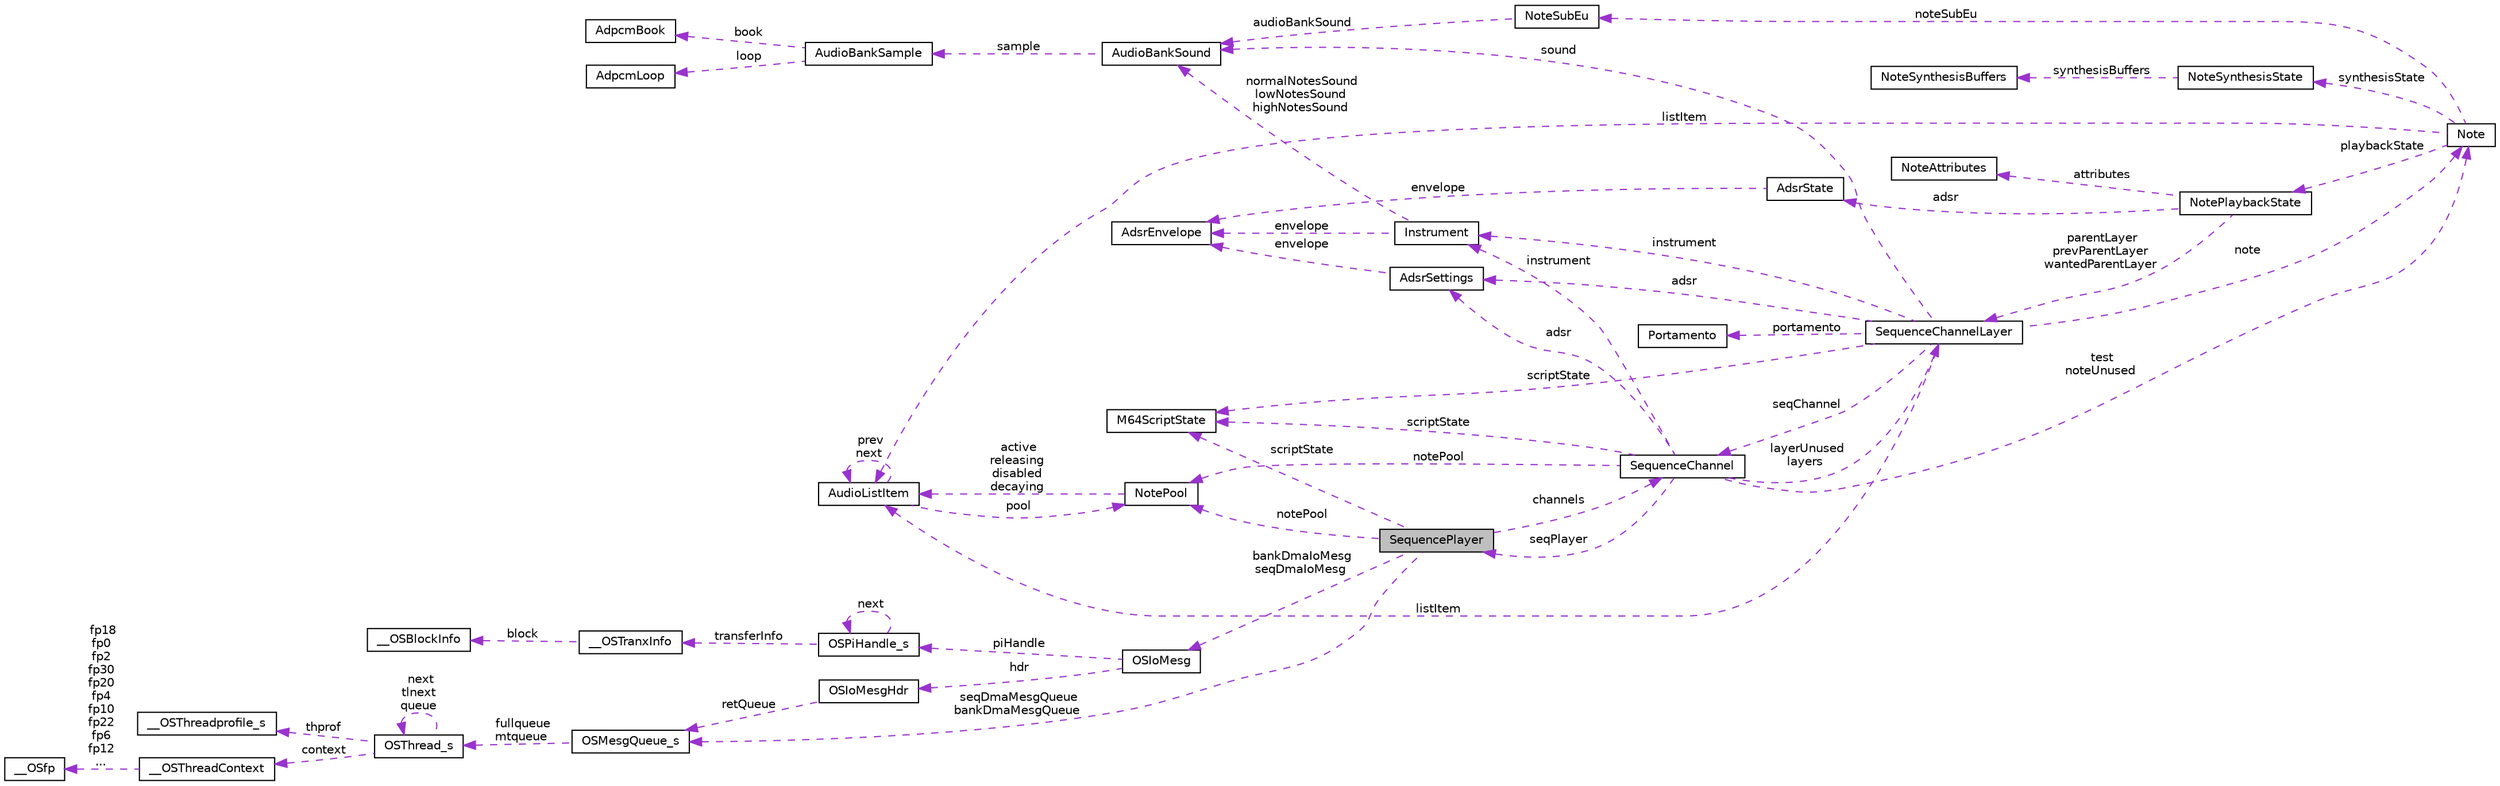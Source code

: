 digraph "SequencePlayer"
{
 // LATEX_PDF_SIZE
  edge [fontname="Helvetica",fontsize="10",labelfontname="Helvetica",labelfontsize="10"];
  node [fontname="Helvetica",fontsize="10",shape=record];
  rankdir="LR";
  Node1 [label="SequencePlayer",height=0.2,width=0.4,color="black", fillcolor="grey75", style="filled", fontcolor="black",tooltip=" "];
  Node2 -> Node1 [dir="back",color="darkorchid3",fontsize="10",style="dashed",label=" scriptState" ,fontname="Helvetica"];
  Node2 [label="M64ScriptState",height=0.2,width=0.4,color="black", fillcolor="white", style="filled",URL="$d2/dbe/structM64ScriptState.html",tooltip=" "];
  Node3 -> Node1 [dir="back",color="darkorchid3",fontsize="10",style="dashed",label=" channels" ,fontname="Helvetica"];
  Node3 [label="SequenceChannel",height=0.2,width=0.4,color="black", fillcolor="white", style="filled",URL="$d5/d58/structSequenceChannel.html",tooltip=" "];
  Node1 -> Node3 [dir="back",color="darkorchid3",fontsize="10",style="dashed",label=" seqPlayer" ,fontname="Helvetica"];
  Node2 -> Node3 [dir="back",color="darkorchid3",fontsize="10",style="dashed",label=" scriptState" ,fontname="Helvetica"];
  Node4 -> Node3 [dir="back",color="darkorchid3",fontsize="10",style="dashed",label=" instrument" ,fontname="Helvetica"];
  Node4 [label="Instrument",height=0.2,width=0.4,color="black", fillcolor="white", style="filled",URL="$d7/da0/structInstrument.html",tooltip=" "];
  Node5 -> Node4 [dir="back",color="darkorchid3",fontsize="10",style="dashed",label=" normalNotesSound\nlowNotesSound\nhighNotesSound" ,fontname="Helvetica"];
  Node5 [label="AudioBankSound",height=0.2,width=0.4,color="black", fillcolor="white", style="filled",URL="$d5/df4/structAudioBankSound.html",tooltip=" "];
  Node6 -> Node5 [dir="back",color="darkorchid3",fontsize="10",style="dashed",label=" sample" ,fontname="Helvetica"];
  Node6 [label="AudioBankSample",height=0.2,width=0.4,color="black", fillcolor="white", style="filled",URL="$d3/d6b/structAudioBankSample.html",tooltip=" "];
  Node7 -> Node6 [dir="back",color="darkorchid3",fontsize="10",style="dashed",label=" book" ,fontname="Helvetica"];
  Node7 [label="AdpcmBook",height=0.2,width=0.4,color="black", fillcolor="white", style="filled",URL="$d4/dc1/structAdpcmBook.html",tooltip=" "];
  Node8 -> Node6 [dir="back",color="darkorchid3",fontsize="10",style="dashed",label=" loop" ,fontname="Helvetica"];
  Node8 [label="AdpcmLoop",height=0.2,width=0.4,color="black", fillcolor="white", style="filled",URL="$de/d63/structAdpcmLoop.html",tooltip=" "];
  Node9 -> Node4 [dir="back",color="darkorchid3",fontsize="10",style="dashed",label=" envelope" ,fontname="Helvetica"];
  Node9 [label="AdsrEnvelope",height=0.2,width=0.4,color="black", fillcolor="white", style="filled",URL="$dd/d28/structAdsrEnvelope.html",tooltip=" "];
  Node10 -> Node3 [dir="back",color="darkorchid3",fontsize="10",style="dashed",label=" test\nnoteUnused" ,fontname="Helvetica"];
  Node10 [label="Note",height=0.2,width=0.4,color="black", fillcolor="white", style="filled",URL="$db/dfe/structNote.html",tooltip=" "];
  Node11 -> Node10 [dir="back",color="darkorchid3",fontsize="10",style="dashed",label=" synthesisState" ,fontname="Helvetica"];
  Node11 [label="NoteSynthesisState",height=0.2,width=0.4,color="black", fillcolor="white", style="filled",URL="$d1/d71/structNoteSynthesisState.html",tooltip=" "];
  Node12 -> Node11 [dir="back",color="darkorchid3",fontsize="10",style="dashed",label=" synthesisBuffers" ,fontname="Helvetica"];
  Node12 [label="NoteSynthesisBuffers",height=0.2,width=0.4,color="black", fillcolor="white", style="filled",URL="$d2/d02/structNoteSynthesisBuffers.html",tooltip=" "];
  Node13 -> Node10 [dir="back",color="darkorchid3",fontsize="10",style="dashed",label=" playbackState" ,fontname="Helvetica"];
  Node13 [label="NotePlaybackState",height=0.2,width=0.4,color="black", fillcolor="white", style="filled",URL="$dc/d74/structNotePlaybackState.html",tooltip=" "];
  Node14 -> Node13 [dir="back",color="darkorchid3",fontsize="10",style="dashed",label=" adsr" ,fontname="Helvetica"];
  Node14 [label="AdsrState",height=0.2,width=0.4,color="black", fillcolor="white", style="filled",URL="$dd/d3c/structAdsrState.html",tooltip=" "];
  Node9 -> Node14 [dir="back",color="darkorchid3",fontsize="10",style="dashed",label=" envelope" ,fontname="Helvetica"];
  Node15 -> Node13 [dir="back",color="darkorchid3",fontsize="10",style="dashed",label=" parentLayer\nprevParentLayer\nwantedParentLayer" ,fontname="Helvetica"];
  Node15 [label="SequenceChannelLayer",height=0.2,width=0.4,color="black", fillcolor="white", style="filled",URL="$d0/db5/structSequenceChannelLayer.html",tooltip=" "];
  Node5 -> Node15 [dir="back",color="darkorchid3",fontsize="10",style="dashed",label=" sound" ,fontname="Helvetica"];
  Node2 -> Node15 [dir="back",color="darkorchid3",fontsize="10",style="dashed",label=" scriptState" ,fontname="Helvetica"];
  Node4 -> Node15 [dir="back",color="darkorchid3",fontsize="10",style="dashed",label=" instrument" ,fontname="Helvetica"];
  Node10 -> Node15 [dir="back",color="darkorchid3",fontsize="10",style="dashed",label=" note" ,fontname="Helvetica"];
  Node3 -> Node15 [dir="back",color="darkorchid3",fontsize="10",style="dashed",label=" seqChannel" ,fontname="Helvetica"];
  Node16 -> Node15 [dir="back",color="darkorchid3",fontsize="10",style="dashed",label=" adsr" ,fontname="Helvetica"];
  Node16 [label="AdsrSettings",height=0.2,width=0.4,color="black", fillcolor="white", style="filled",URL="$d3/dcc/structAdsrSettings.html",tooltip=" "];
  Node9 -> Node16 [dir="back",color="darkorchid3",fontsize="10",style="dashed",label=" envelope" ,fontname="Helvetica"];
  Node17 -> Node15 [dir="back",color="darkorchid3",fontsize="10",style="dashed",label=" listItem" ,fontname="Helvetica"];
  Node17 [label="AudioListItem",height=0.2,width=0.4,color="black", fillcolor="white", style="filled",URL="$d5/ddf/structAudioListItem.html",tooltip=" "];
  Node17 -> Node17 [dir="back",color="darkorchid3",fontsize="10",style="dashed",label=" prev\nnext" ,fontname="Helvetica"];
  Node18 -> Node17 [dir="back",color="darkorchid3",fontsize="10",style="dashed",label=" pool" ,fontname="Helvetica"];
  Node18 [label="NotePool",height=0.2,width=0.4,color="black", fillcolor="white", style="filled",URL="$d6/daf/structNotePool.html",tooltip=" "];
  Node17 -> Node18 [dir="back",color="darkorchid3",fontsize="10",style="dashed",label=" active\nreleasing\ndisabled\ndecaying" ,fontname="Helvetica"];
  Node19 -> Node15 [dir="back",color="darkorchid3",fontsize="10",style="dashed",label=" portamento" ,fontname="Helvetica"];
  Node19 [label="Portamento",height=0.2,width=0.4,color="black", fillcolor="white", style="filled",URL="$d4/d18/structPortamento.html",tooltip=" "];
  Node20 -> Node13 [dir="back",color="darkorchid3",fontsize="10",style="dashed",label=" attributes" ,fontname="Helvetica"];
  Node20 [label="NoteAttributes",height=0.2,width=0.4,color="black", fillcolor="white", style="filled",URL="$db/d43/structNoteAttributes.html",tooltip=" "];
  Node17 -> Node10 [dir="back",color="darkorchid3",fontsize="10",style="dashed",label=" listItem" ,fontname="Helvetica"];
  Node21 -> Node10 [dir="back",color="darkorchid3",fontsize="10",style="dashed",label=" noteSubEu" ,fontname="Helvetica"];
  Node21 [label="NoteSubEu",height=0.2,width=0.4,color="black", fillcolor="white", style="filled",URL="$d9/d16/structNoteSubEu.html",tooltip=" "];
  Node5 -> Node21 [dir="back",color="darkorchid3",fontsize="10",style="dashed",label=" audioBankSound" ,fontname="Helvetica"];
  Node15 -> Node3 [dir="back",color="darkorchid3",fontsize="10",style="dashed",label=" layerUnused\nlayers" ,fontname="Helvetica"];
  Node16 -> Node3 [dir="back",color="darkorchid3",fontsize="10",style="dashed",label=" adsr" ,fontname="Helvetica"];
  Node18 -> Node3 [dir="back",color="darkorchid3",fontsize="10",style="dashed",label=" notePool" ,fontname="Helvetica"];
  Node22 -> Node1 [dir="back",color="darkorchid3",fontsize="10",style="dashed",label=" seqDmaMesgQueue\nbankDmaMesgQueue" ,fontname="Helvetica"];
  Node22 [label="OSMesgQueue_s",height=0.2,width=0.4,color="black", fillcolor="white", style="filled",URL="$dc/d50/structOSMesgQueue__s.html",tooltip=" "];
  Node23 -> Node22 [dir="back",color="darkorchid3",fontsize="10",style="dashed",label=" fullqueue\nmtqueue" ,fontname="Helvetica"];
  Node23 [label="OSThread_s",height=0.2,width=0.4,color="black", fillcolor="white", style="filled",URL="$da/dec/structOSThread__s.html",tooltip=" "];
  Node24 -> Node23 [dir="back",color="darkorchid3",fontsize="10",style="dashed",label=" thprof" ,fontname="Helvetica"];
  Node24 [label="__OSThreadprofile_s",height=0.2,width=0.4,color="black", fillcolor="white", style="filled",URL="$dc/d70/struct____OSThreadprofile__s.html",tooltip=" "];
  Node23 -> Node23 [dir="back",color="darkorchid3",fontsize="10",style="dashed",label=" next\ntlnext\nqueue" ,fontname="Helvetica"];
  Node25 -> Node23 [dir="back",color="darkorchid3",fontsize="10",style="dashed",label=" context" ,fontname="Helvetica"];
  Node25 [label="__OSThreadContext",height=0.2,width=0.4,color="black", fillcolor="white", style="filled",URL="$d9/dec/struct____OSThreadContext.html",tooltip=" "];
  Node26 -> Node25 [dir="back",color="darkorchid3",fontsize="10",style="dashed",label=" fp18\nfp0\nfp2\nfp30\nfp20\nfp4\nfp10\nfp22\nfp6\nfp12\n..." ,fontname="Helvetica"];
  Node26 [label="__OSfp",height=0.2,width=0.4,color="black", fillcolor="white", style="filled",URL="$d0/d5b/union____OSfp.html",tooltip=" "];
  Node27 -> Node1 [dir="back",color="darkorchid3",fontsize="10",style="dashed",label=" bankDmaIoMesg\nseqDmaIoMesg" ,fontname="Helvetica"];
  Node27 [label="OSIoMesg",height=0.2,width=0.4,color="black", fillcolor="white", style="filled",URL="$d8/d97/structOSIoMesg.html",tooltip=" "];
  Node28 -> Node27 [dir="back",color="darkorchid3",fontsize="10",style="dashed",label=" piHandle" ,fontname="Helvetica"];
  Node28 [label="OSPiHandle_s",height=0.2,width=0.4,color="black", fillcolor="white", style="filled",URL="$d8/deb/structOSPiHandle__s.html",tooltip=" "];
  Node28 -> Node28 [dir="back",color="darkorchid3",fontsize="10",style="dashed",label=" next" ,fontname="Helvetica"];
  Node29 -> Node28 [dir="back",color="darkorchid3",fontsize="10",style="dashed",label=" transferInfo" ,fontname="Helvetica"];
  Node29 [label="__OSTranxInfo",height=0.2,width=0.4,color="black", fillcolor="white", style="filled",URL="$d2/d2e/struct____OSTranxInfo.html",tooltip=" "];
  Node30 -> Node29 [dir="back",color="darkorchid3",fontsize="10",style="dashed",label=" block" ,fontname="Helvetica"];
  Node30 [label="__OSBlockInfo",height=0.2,width=0.4,color="black", fillcolor="white", style="filled",URL="$df/df5/struct____OSBlockInfo.html",tooltip=" "];
  Node31 -> Node27 [dir="back",color="darkorchid3",fontsize="10",style="dashed",label=" hdr" ,fontname="Helvetica"];
  Node31 [label="OSIoMesgHdr",height=0.2,width=0.4,color="black", fillcolor="white", style="filled",URL="$dc/d69/structOSIoMesgHdr.html",tooltip=" "];
  Node22 -> Node31 [dir="back",color="darkorchid3",fontsize="10",style="dashed",label=" retQueue" ,fontname="Helvetica"];
  Node18 -> Node1 [dir="back",color="darkorchid3",fontsize="10",style="dashed",label=" notePool" ,fontname="Helvetica"];
}
